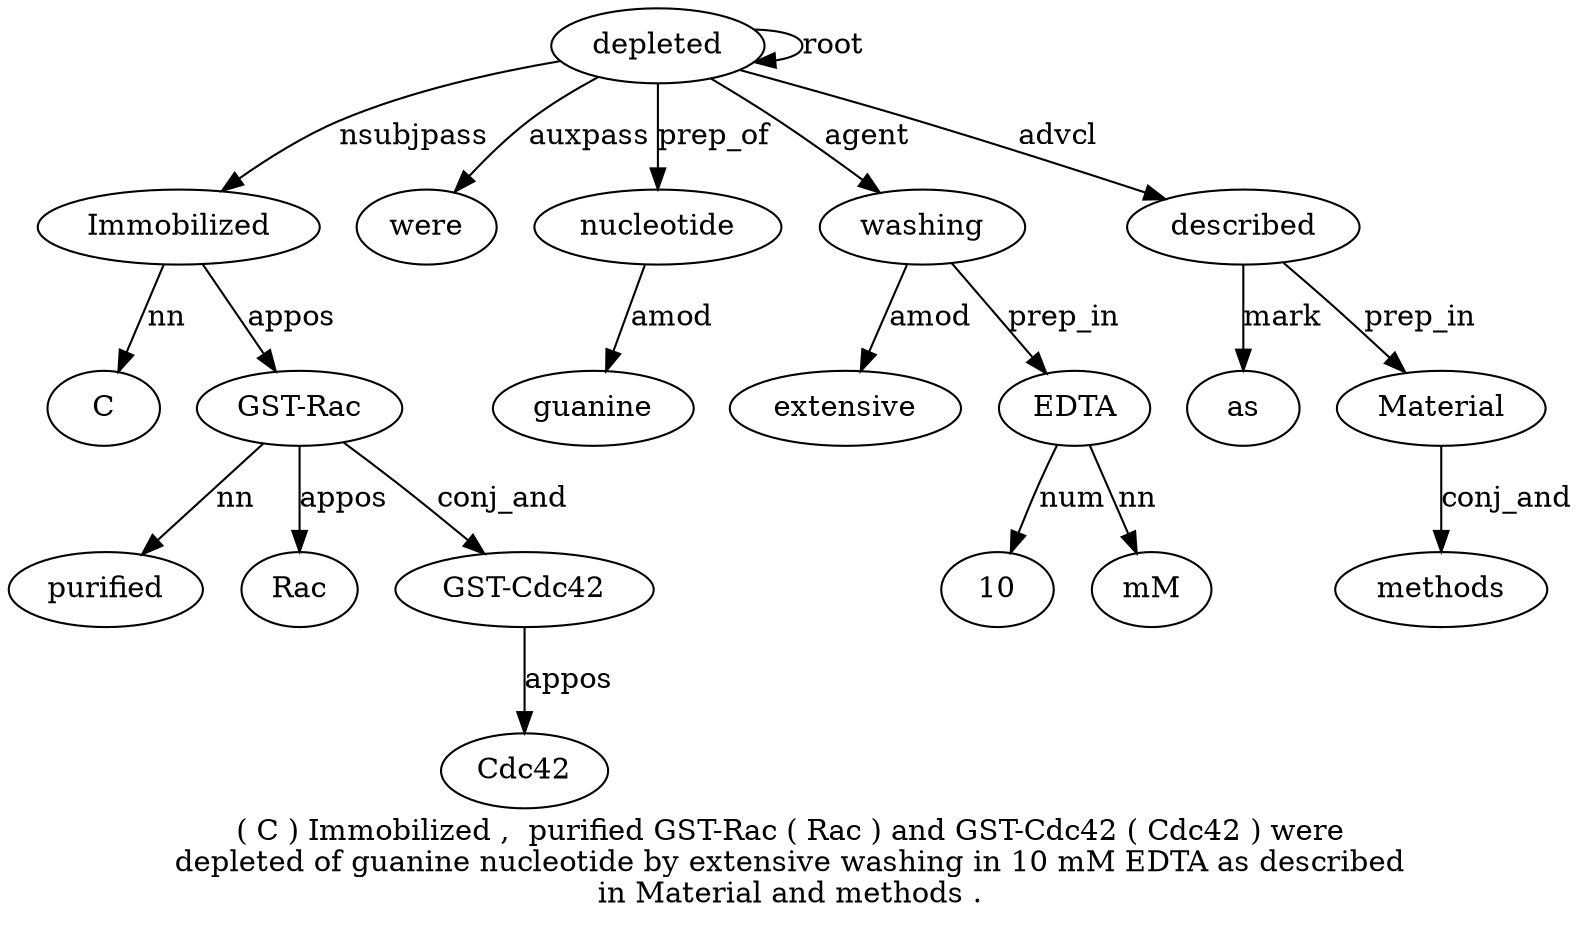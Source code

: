 digraph "( C ) Immobilized ,  purified GST-Rac ( Rac ) and GST-Cdc42 ( Cdc42 ) were depleted of guanine nucleotide by extensive washing in 10 mM EDTA as described in Material and methods ." {
label="( C ) Immobilized ,  purified GST-Rac ( Rac ) and GST-Cdc42 ( Cdc42 ) were
depleted of guanine nucleotide by extensive washing in 10 mM EDTA as described
in Material and methods .";
Immobilized4 [style=filled, fillcolor=white, label=Immobilized];
C2 [style=filled, fillcolor=white, label=C];
Immobilized4 -> C2  [label=nn];
depleted17 [style=filled, fillcolor=white, label=depleted];
depleted17 -> Immobilized4  [label=nsubjpass];
"GST-Rac7" [style=filled, fillcolor=white, label="GST-Rac"];
purified6 [style=filled, fillcolor=white, label=purified];
"GST-Rac7" -> purified6  [label=nn];
Immobilized4 -> "GST-Rac7"  [label=appos];
Rac9 [style=filled, fillcolor=white, label=Rac];
"GST-Rac7" -> Rac9  [label=appos];
"GST-Cdc421" [style=filled, fillcolor=white, label="GST-Cdc42"];
"GST-Rac7" -> "GST-Cdc421"  [label=conj_and];
Cdc421 [style=filled, fillcolor=white, label=Cdc42];
"GST-Cdc421" -> Cdc421  [label=appos];
were16 [style=filled, fillcolor=white, label=were];
depleted17 -> were16  [label=auxpass];
depleted17 -> depleted17  [label=root];
nucleotide20 [style=filled, fillcolor=white, label=nucleotide];
guanine19 [style=filled, fillcolor=white, label=guanine];
nucleotide20 -> guanine19  [label=amod];
depleted17 -> nucleotide20  [label=prep_of];
washing23 [style=filled, fillcolor=white, label=washing];
extensive22 [style=filled, fillcolor=white, label=extensive];
washing23 -> extensive22  [label=amod];
depleted17 -> washing23  [label=agent];
EDTA27 [style=filled, fillcolor=white, label=EDTA];
1025 [style=filled, fillcolor=white, label=10];
EDTA27 -> 1025  [label=num];
mM26 [style=filled, fillcolor=white, label=mM];
EDTA27 -> mM26  [label=nn];
washing23 -> EDTA27  [label=prep_in];
described29 [style=filled, fillcolor=white, label=described];
as28 [style=filled, fillcolor=white, label=as];
described29 -> as28  [label=mark];
depleted17 -> described29  [label=advcl];
Material31 [style=filled, fillcolor=white, label=Material];
described29 -> Material31  [label=prep_in];
methods33 [style=filled, fillcolor=white, label=methods];
Material31 -> methods33  [label=conj_and];
}
